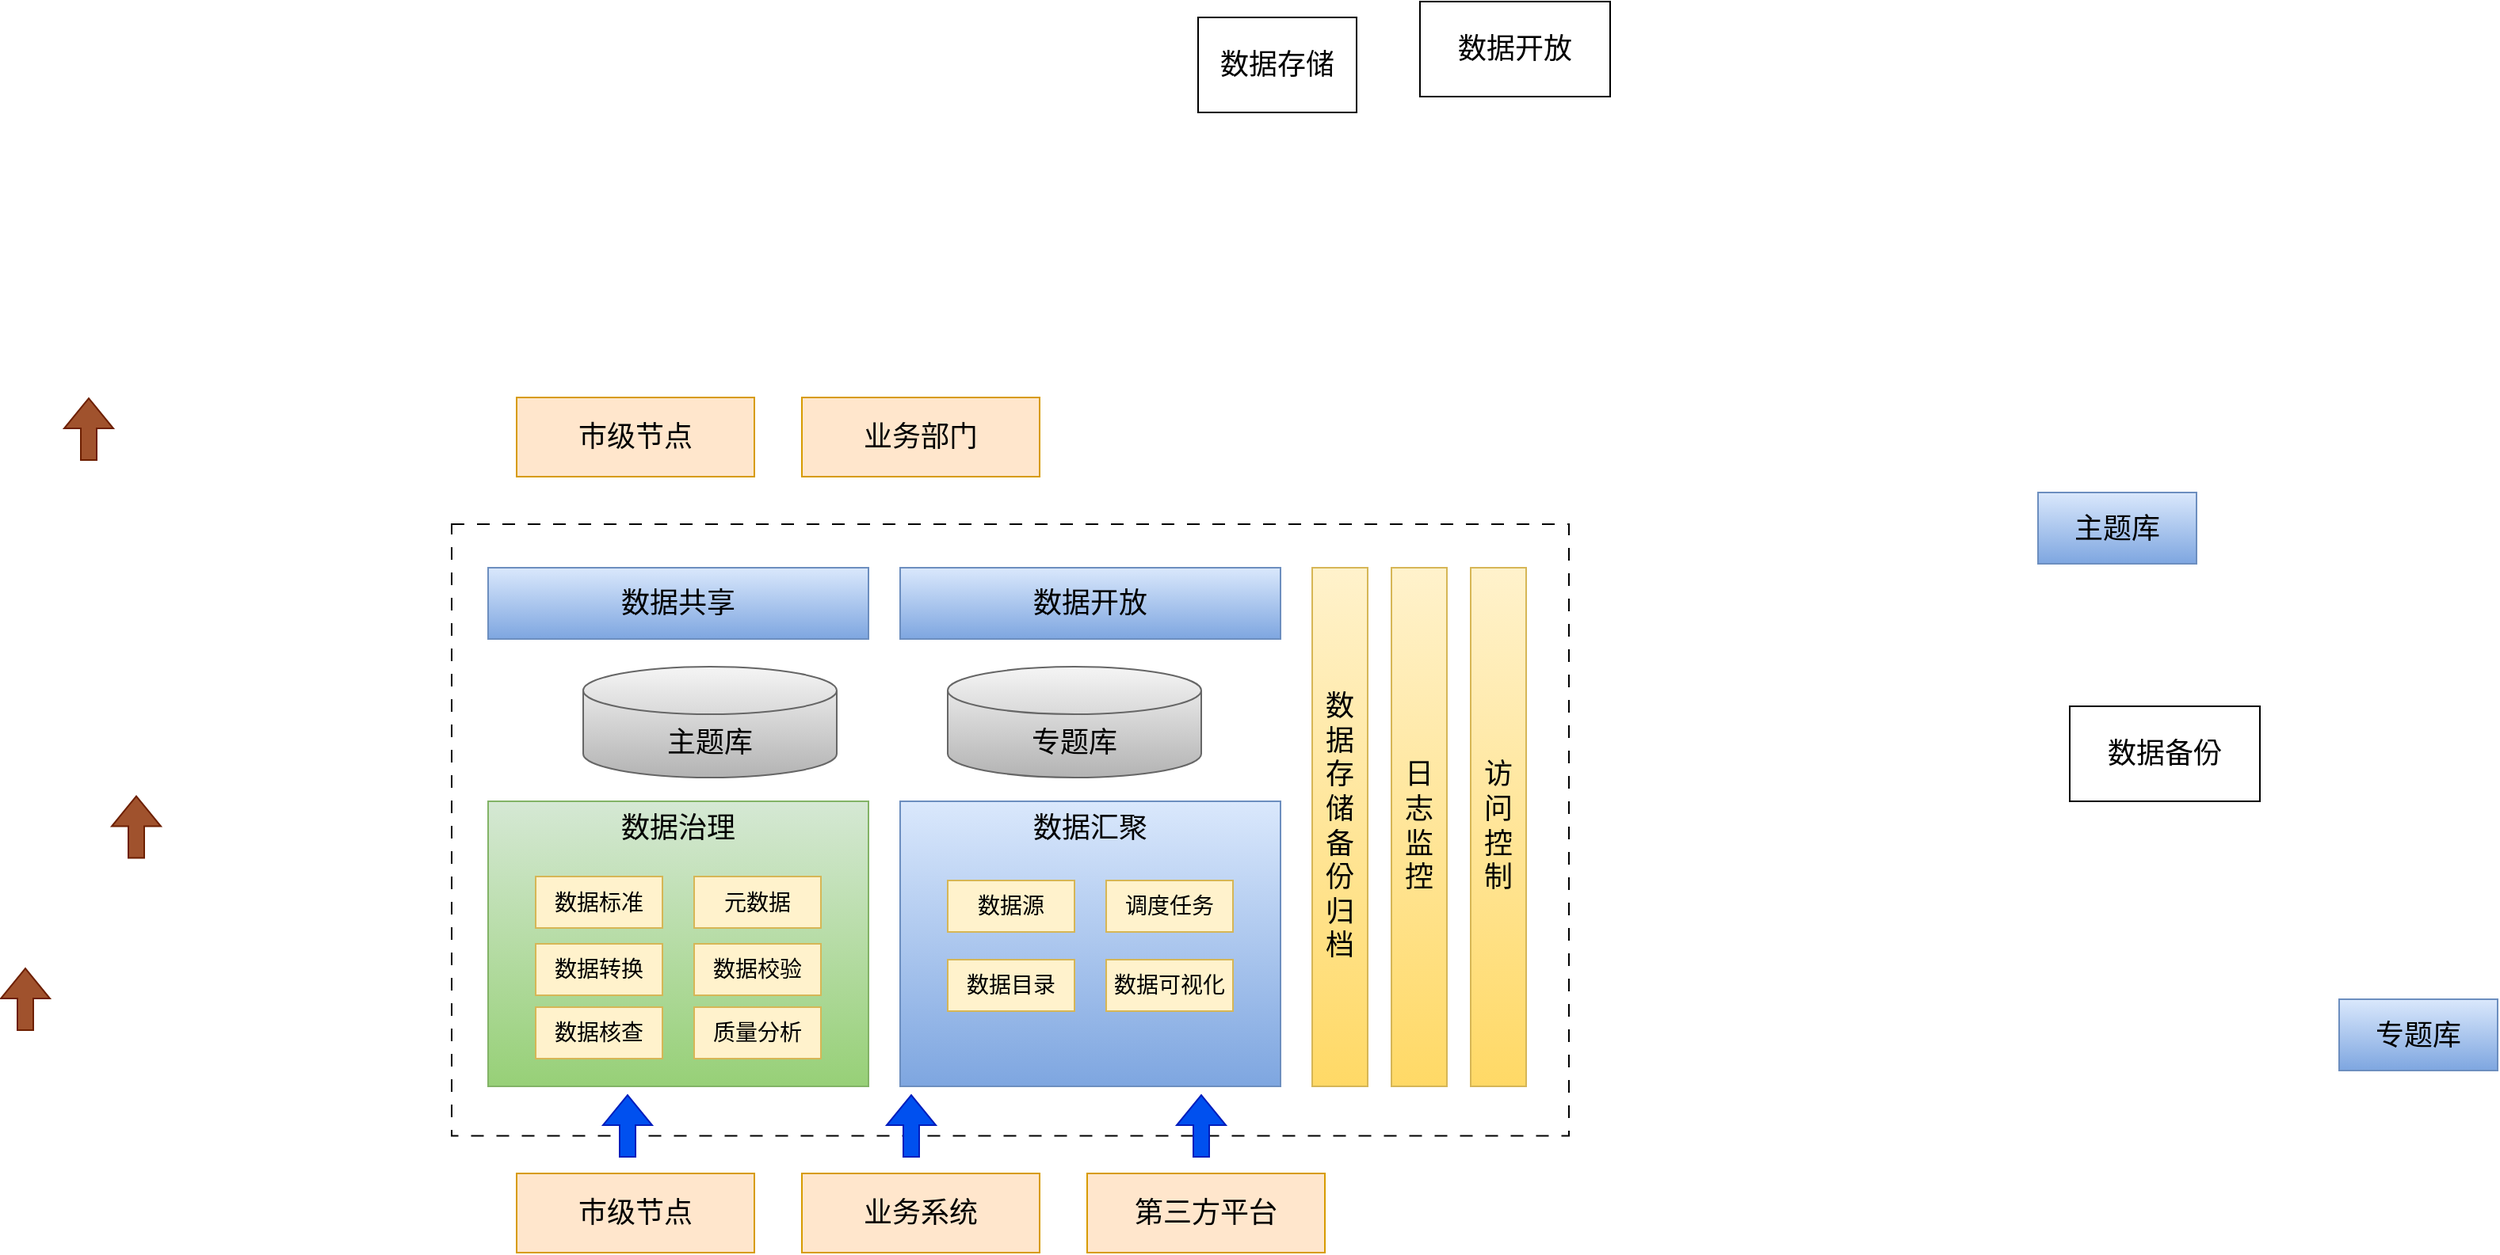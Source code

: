 <mxfile version="22.1.15" type="github">
  <diagram name="第 1 页" id="P0yK9BxI82mzCVYBc7bW">
    <mxGraphModel dx="2247" dy="758" grid="1" gridSize="10" guides="1" tooltips="1" connect="1" arrows="1" fold="1" page="1" pageScale="1" pageWidth="827" pageHeight="1169" math="0" shadow="0">
      <root>
        <mxCell id="0" />
        <mxCell id="1" parent="0" />
        <mxCell id="cJXVrUPONO5RYP6DDQ6k-2" value="数据开放" style="rounded=0;whiteSpace=wrap;html=1;fontSize=18;container=0;" vertex="1" parent="1">
          <mxGeometry x="320" y="140" width="120" height="60" as="geometry" />
        </mxCell>
        <mxCell id="cJXVrUPONO5RYP6DDQ6k-3" value="数据存储" style="rounded=0;whiteSpace=wrap;html=1;fontSize=18;container=0;" vertex="1" parent="1">
          <mxGeometry x="180" y="150" width="100" height="60" as="geometry" />
        </mxCell>
        <mxCell id="cJXVrUPONO5RYP6DDQ6k-4" value="市级节点" style="rounded=0;whiteSpace=wrap;html=1;fontSize=18;fillColor=#ffe6cc;strokeColor=#d79b00;container=0;" vertex="1" parent="1">
          <mxGeometry x="-250" y="880" width="150" height="50" as="geometry" />
        </mxCell>
        <mxCell id="cJXVrUPONO5RYP6DDQ6k-5" value="数据备份" style="rounded=0;whiteSpace=wrap;html=1;fontSize=18;container=0;" vertex="1" parent="1">
          <mxGeometry x="730" y="585" width="120" height="60" as="geometry" />
        </mxCell>
        <mxCell id="cJXVrUPONO5RYP6DDQ6k-8" value="主题库" style="rounded=0;whiteSpace=wrap;html=1;fillColor=#dae8fc;strokeColor=#6c8ebf;gradientColor=#7ea6e0;fontSize=18;container=0;" vertex="1" parent="1">
          <mxGeometry x="710" y="450" width="100" height="45" as="geometry" />
        </mxCell>
        <mxCell id="cJXVrUPONO5RYP6DDQ6k-12" value="专题库" style="rounded=0;whiteSpace=wrap;html=1;fillColor=#dae8fc;strokeColor=#6c8ebf;gradientColor=#7ea6e0;fontSize=18;container=0;" vertex="1" parent="1">
          <mxGeometry x="900" y="770" width="100" height="45" as="geometry" />
        </mxCell>
        <mxCell id="cJXVrUPONO5RYP6DDQ6k-41" value="业务系统" style="rounded=0;whiteSpace=wrap;html=1;fontSize=18;fillColor=#ffe6cc;strokeColor=#d79b00;container=0;" vertex="1" parent="1">
          <mxGeometry x="-70" y="880" width="150" height="50" as="geometry" />
        </mxCell>
        <mxCell id="cJXVrUPONO5RYP6DDQ6k-42" value="第三方平台" style="rounded=0;whiteSpace=wrap;html=1;fontSize=18;fillColor=#ffe6cc;strokeColor=#d79b00;container=0;" vertex="1" parent="1">
          <mxGeometry x="110" y="880" width="150" height="50" as="geometry" />
        </mxCell>
        <mxCell id="cJXVrUPONO5RYP6DDQ6k-53" value="市级节点" style="rounded=0;whiteSpace=wrap;html=1;fontSize=18;fillColor=#ffe6cc;strokeColor=#d79b00;container=0;" vertex="1" parent="1">
          <mxGeometry x="-250" y="390" width="150" height="50" as="geometry" />
        </mxCell>
        <mxCell id="cJXVrUPONO5RYP6DDQ6k-11" value="" style="rounded=0;whiteSpace=wrap;html=1;fontSize=18;dashed=1;dashPattern=8 8;container=0;" vertex="1" parent="1">
          <mxGeometry x="-291" y="470" width="705" height="386.25" as="geometry" />
        </mxCell>
        <mxCell id="cJXVrUPONO5RYP6DDQ6k-6" value="日志监控" style="rounded=0;whiteSpace=wrap;html=1;fillColor=#fff2cc;strokeColor=#d6b656;gradientColor=#ffd966;fontSize=18;textDirection=rtl;container=0;" vertex="1" parent="1">
          <mxGeometry x="302" y="497.5" width="35" height="327.5" as="geometry" />
        </mxCell>
        <mxCell id="cJXVrUPONO5RYP6DDQ6k-9" value="数据共享" style="rounded=0;whiteSpace=wrap;html=1;fillColor=#dae8fc;strokeColor=#6c8ebf;gradientColor=#7ea6e0;fontSize=18;container=0;" vertex="1" parent="1">
          <mxGeometry x="-268" y="497.5" width="240" height="45" as="geometry" />
        </mxCell>
        <mxCell id="cJXVrUPONO5RYP6DDQ6k-13" value="数据开放" style="rounded=0;whiteSpace=wrap;html=1;fillColor=#dae8fc;strokeColor=#6c8ebf;gradientColor=#7ea6e0;fontSize=18;container=0;" vertex="1" parent="1">
          <mxGeometry x="-8" y="497.5" width="240" height="45" as="geometry" />
        </mxCell>
        <mxCell id="cJXVrUPONO5RYP6DDQ6k-14" value="访&lt;br&gt;问&lt;br&gt;控&lt;br&gt;制" style="rounded=0;whiteSpace=wrap;html=1;fillColor=#fff2cc;strokeColor=#d6b656;gradientColor=#ffd966;horizontal=1;fontSize=18;container=0;" vertex="1" parent="1">
          <mxGeometry x="352" y="497.5" width="35" height="327.5" as="geometry" />
        </mxCell>
        <mxCell id="cJXVrUPONO5RYP6DDQ6k-15" value="数&lt;br&gt;据&lt;br&gt;存&lt;br&gt;储&lt;br&gt;备&lt;br&gt;份&lt;br&gt;归&lt;br&gt;档" style="rounded=0;whiteSpace=wrap;html=1;fillColor=#fff2cc;strokeColor=#d6b656;gradientColor=#ffd966;fontSize=18;container=0;" vertex="1" parent="1">
          <mxGeometry x="252" y="497.5" width="35" height="327.5" as="geometry" />
        </mxCell>
        <mxCell id="cJXVrUPONO5RYP6DDQ6k-37" value="主题库" style="shape=cylinder3;whiteSpace=wrap;html=1;boundedLbl=1;backgroundOutline=1;size=15;fontSize=18;fillColor=#f5f5f5;gradientColor=#b3b3b3;strokeColor=#666666;container=0;" vertex="1" parent="1">
          <mxGeometry x="-208" y="560" width="160" height="70" as="geometry" />
        </mxCell>
        <mxCell id="cJXVrUPONO5RYP6DDQ6k-38" value="专题库" style="shape=cylinder3;whiteSpace=wrap;html=1;boundedLbl=1;backgroundOutline=1;size=15;fontSize=18;fillColor=#f5f5f5;gradientColor=#b3b3b3;strokeColor=#666666;container=0;" vertex="1" parent="1">
          <mxGeometry x="22" y="560" width="160" height="70" as="geometry" />
        </mxCell>
        <mxCell id="cJXVrUPONO5RYP6DDQ6k-47" value="" style="shape=flexArrow;endArrow=classic;html=1;rounded=0;fillColor=#0050ef;strokeColor=#001DBC;" edge="1" parent="1">
          <mxGeometry width="50" height="50" relative="1" as="geometry">
            <mxPoint x="-180" y="870" as="sourcePoint" />
            <mxPoint x="-180" y="830" as="targetPoint" />
          </mxGeometry>
        </mxCell>
        <mxCell id="cJXVrUPONO5RYP6DDQ6k-48" value="" style="shape=flexArrow;endArrow=classic;html=1;rounded=0;fillColor=#0050ef;strokeColor=#001DBC;" edge="1" parent="1">
          <mxGeometry width="50" height="50" relative="1" as="geometry">
            <mxPoint x="-1" y="870" as="sourcePoint" />
            <mxPoint x="-1" y="830" as="targetPoint" />
          </mxGeometry>
        </mxCell>
        <mxCell id="cJXVrUPONO5RYP6DDQ6k-50" value="" style="shape=flexArrow;endArrow=classic;html=1;rounded=0;fillColor=#0050ef;strokeColor=#001DBC;" edge="1" parent="1">
          <mxGeometry width="50" height="50" relative="1" as="geometry">
            <mxPoint x="182" y="870" as="sourcePoint" />
            <mxPoint x="182" y="830" as="targetPoint" />
          </mxGeometry>
        </mxCell>
        <mxCell id="cJXVrUPONO5RYP6DDQ6k-7" value="数据治理" style="rounded=0;whiteSpace=wrap;html=1;fillColor=#d5e8d4;strokeColor=#82b366;gradientColor=#97d077;fontSize=18;verticalAlign=top;container=0;" vertex="1" parent="1">
          <mxGeometry x="-268" y="645" width="240" height="180" as="geometry" />
        </mxCell>
        <mxCell id="cJXVrUPONO5RYP6DDQ6k-16" value="数据标准" style="rounded=0;whiteSpace=wrap;html=1;fillColor=#fff2cc;strokeColor=#d6b656;fontSize=14;container=0;" vertex="1" parent="1">
          <mxGeometry x="-238" y="692.5" width="80" height="32.5" as="geometry" />
        </mxCell>
        <mxCell id="cJXVrUPONO5RYP6DDQ6k-17" value="元数据" style="rounded=0;whiteSpace=wrap;html=1;fillColor=#fff2cc;strokeColor=#d6b656;fontSize=14;container=0;" vertex="1" parent="1">
          <mxGeometry x="-138" y="692.5" width="80" height="32.5" as="geometry" />
        </mxCell>
        <mxCell id="cJXVrUPONO5RYP6DDQ6k-18" value="数据校验" style="rounded=0;whiteSpace=wrap;html=1;fillColor=#fff2cc;strokeColor=#d6b656;fontSize=14;container=0;" vertex="1" parent="1">
          <mxGeometry x="-138" y="735" width="80" height="32.5" as="geometry" />
        </mxCell>
        <mxCell id="cJXVrUPONO5RYP6DDQ6k-19" value="数据转换" style="rounded=0;whiteSpace=wrap;html=1;fillColor=#fff2cc;strokeColor=#d6b656;fontSize=14;container=0;" vertex="1" parent="1">
          <mxGeometry x="-238" y="735" width="80" height="32.5" as="geometry" />
        </mxCell>
        <mxCell id="cJXVrUPONO5RYP6DDQ6k-20" value="数据核查" style="rounded=0;whiteSpace=wrap;html=1;fillColor=#fff2cc;strokeColor=#d6b656;fontSize=14;container=0;" vertex="1" parent="1">
          <mxGeometry x="-238" y="775" width="80" height="32.5" as="geometry" />
        </mxCell>
        <mxCell id="cJXVrUPONO5RYP6DDQ6k-21" value="质量分析" style="rounded=0;whiteSpace=wrap;html=1;fillColor=#fff2cc;strokeColor=#d6b656;fontSize=14;container=0;" vertex="1" parent="1">
          <mxGeometry x="-138" y="775" width="80" height="32.5" as="geometry" />
        </mxCell>
        <mxCell id="cJXVrUPONO5RYP6DDQ6k-1" value="数据汇聚" style="rounded=0;whiteSpace=wrap;html=1;fillColor=#dae8fc;strokeColor=#6c8ebf;gradientColor=#7ea6e0;fontSize=18;verticalAlign=top;container=0;" vertex="1" parent="1">
          <mxGeometry x="-8" y="645" width="240" height="180" as="geometry" />
        </mxCell>
        <mxCell id="cJXVrUPONO5RYP6DDQ6k-32" value="数据源" style="rounded=0;whiteSpace=wrap;html=1;fillColor=#fff2cc;strokeColor=#d6b656;fontSize=14;container=0;" vertex="1" parent="1">
          <mxGeometry x="22" y="695" width="80" height="32.5" as="geometry" />
        </mxCell>
        <mxCell id="cJXVrUPONO5RYP6DDQ6k-33" value="调度任务" style="rounded=0;whiteSpace=wrap;html=1;fillColor=#fff2cc;strokeColor=#d6b656;fontSize=14;container=0;" vertex="1" parent="1">
          <mxGeometry x="122" y="695" width="80" height="32.5" as="geometry" />
        </mxCell>
        <mxCell id="cJXVrUPONO5RYP6DDQ6k-34" value="数据目录" style="rounded=0;whiteSpace=wrap;html=1;fillColor=#fff2cc;strokeColor=#d6b656;fontSize=14;container=0;" vertex="1" parent="1">
          <mxGeometry x="22" y="745" width="80" height="32.5" as="geometry" />
        </mxCell>
        <mxCell id="cJXVrUPONO5RYP6DDQ6k-35" value="数据可视化" style="rounded=0;whiteSpace=wrap;html=1;fillColor=#fff2cc;strokeColor=#d6b656;fontSize=14;container=0;" vertex="1" parent="1">
          <mxGeometry x="122" y="745" width="80" height="32.5" as="geometry" />
        </mxCell>
        <mxCell id="cJXVrUPONO5RYP6DDQ6k-57" value="" style="shape=flexArrow;endArrow=classic;html=1;rounded=0;fillColor=#a0522d;strokeColor=#6D1F00;" edge="1" parent="1">
          <mxGeometry width="50" height="50" relative="1" as="geometry">
            <mxPoint x="-520" y="430" as="sourcePoint" />
            <mxPoint x="-520" y="390" as="targetPoint" />
          </mxGeometry>
        </mxCell>
        <mxCell id="cJXVrUPONO5RYP6DDQ6k-58" value="" style="shape=flexArrow;endArrow=classic;html=1;rounded=0;fillColor=#a0522d;strokeColor=#6D1F00;" edge="1" parent="1">
          <mxGeometry width="50" height="50" relative="1" as="geometry">
            <mxPoint x="-490" y="681.25" as="sourcePoint" />
            <mxPoint x="-490" y="641.25" as="targetPoint" />
          </mxGeometry>
        </mxCell>
        <mxCell id="cJXVrUPONO5RYP6DDQ6k-59" value="" style="shape=flexArrow;endArrow=classic;html=1;rounded=0;fillColor=#a0522d;strokeColor=#6D1F00;" edge="1" parent="1">
          <mxGeometry width="50" height="50" relative="1" as="geometry">
            <mxPoint x="-560" y="790" as="sourcePoint" />
            <mxPoint x="-560" y="750" as="targetPoint" />
          </mxGeometry>
        </mxCell>
        <mxCell id="cJXVrUPONO5RYP6DDQ6k-60" value="业务部门" style="rounded=0;whiteSpace=wrap;html=1;fontSize=18;fillColor=#ffe6cc;strokeColor=#d79b00;container=0;" vertex="1" parent="1">
          <mxGeometry x="-70" y="390" width="150" height="50" as="geometry" />
        </mxCell>
      </root>
    </mxGraphModel>
  </diagram>
</mxfile>
